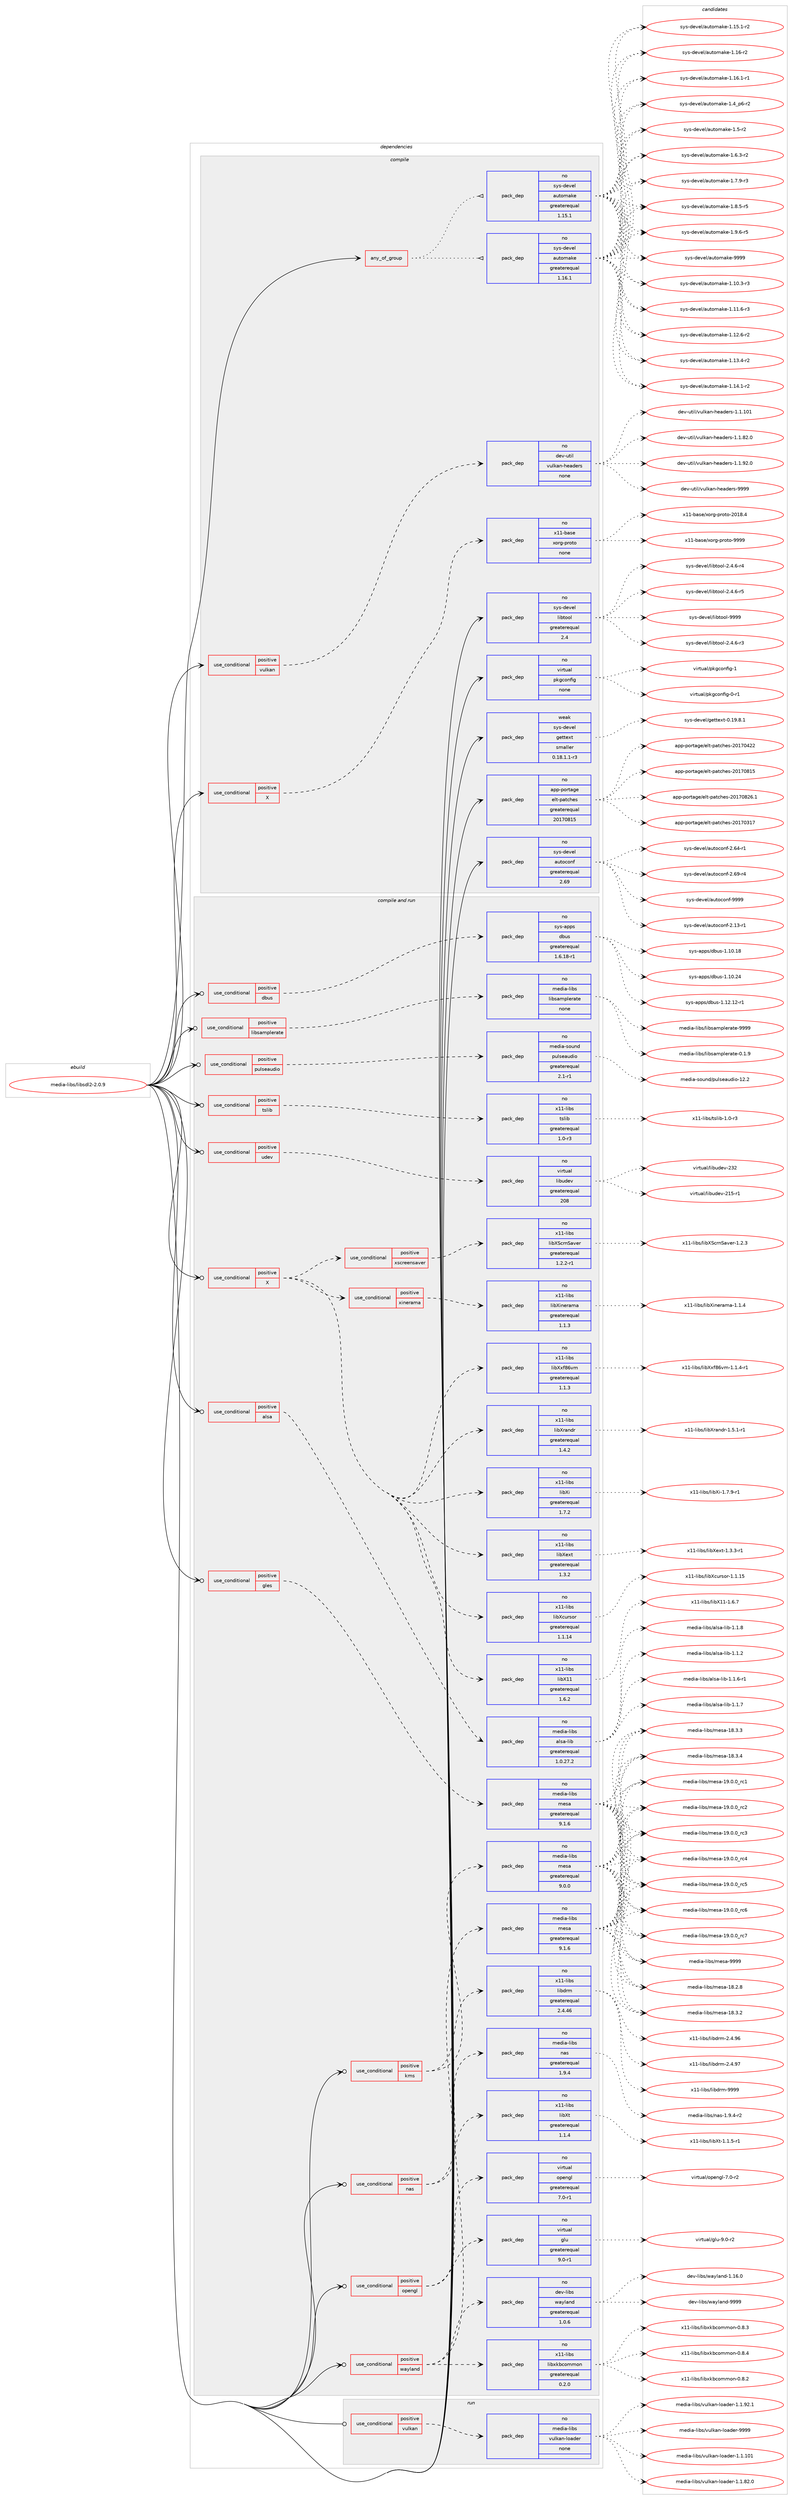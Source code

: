 digraph prolog {

# *************
# Graph options
# *************

newrank=true;
concentrate=true;
compound=true;
graph [rankdir=LR,fontname=Helvetica,fontsize=10,ranksep=1.5];#, ranksep=2.5, nodesep=0.2];
edge  [arrowhead=vee];
node  [fontname=Helvetica,fontsize=10];

# **********
# The ebuild
# **********

subgraph cluster_leftcol {
color=gray;
rank=same;
label=<<i>ebuild</i>>;
id [label="media-libs/libsdl2-2.0.9", color=red, width=4, href="../media-libs/libsdl2-2.0.9.svg"];
}

# ****************
# The dependencies
# ****************

subgraph cluster_midcol {
color=gray;
label=<<i>dependencies</i>>;
subgraph cluster_compile {
fillcolor="#eeeeee";
style=filled;
label=<<i>compile</i>>;
subgraph any25139 {
dependency1613840 [label=<<TABLE BORDER="0" CELLBORDER="1" CELLSPACING="0" CELLPADDING="4"><TR><TD CELLPADDING="10">any_of_group</TD></TR></TABLE>>, shape=none, color=red];subgraph pack1153356 {
dependency1613841 [label=<<TABLE BORDER="0" CELLBORDER="1" CELLSPACING="0" CELLPADDING="4" WIDTH="220"><TR><TD ROWSPAN="6" CELLPADDING="30">pack_dep</TD></TR><TR><TD WIDTH="110">no</TD></TR><TR><TD>sys-devel</TD></TR><TR><TD>automake</TD></TR><TR><TD>greaterequal</TD></TR><TR><TD>1.16.1</TD></TR></TABLE>>, shape=none, color=blue];
}
dependency1613840:e -> dependency1613841:w [weight=20,style="dotted",arrowhead="oinv"];
subgraph pack1153357 {
dependency1613842 [label=<<TABLE BORDER="0" CELLBORDER="1" CELLSPACING="0" CELLPADDING="4" WIDTH="220"><TR><TD ROWSPAN="6" CELLPADDING="30">pack_dep</TD></TR><TR><TD WIDTH="110">no</TD></TR><TR><TD>sys-devel</TD></TR><TR><TD>automake</TD></TR><TR><TD>greaterequal</TD></TR><TR><TD>1.15.1</TD></TR></TABLE>>, shape=none, color=blue];
}
dependency1613840:e -> dependency1613842:w [weight=20,style="dotted",arrowhead="oinv"];
}
id:e -> dependency1613840:w [weight=20,style="solid",arrowhead="vee"];
subgraph cond434646 {
dependency1613843 [label=<<TABLE BORDER="0" CELLBORDER="1" CELLSPACING="0" CELLPADDING="4"><TR><TD ROWSPAN="3" CELLPADDING="10">use_conditional</TD></TR><TR><TD>positive</TD></TR><TR><TD>X</TD></TR></TABLE>>, shape=none, color=red];
subgraph pack1153358 {
dependency1613844 [label=<<TABLE BORDER="0" CELLBORDER="1" CELLSPACING="0" CELLPADDING="4" WIDTH="220"><TR><TD ROWSPAN="6" CELLPADDING="30">pack_dep</TD></TR><TR><TD WIDTH="110">no</TD></TR><TR><TD>x11-base</TD></TR><TR><TD>xorg-proto</TD></TR><TR><TD>none</TD></TR><TR><TD></TD></TR></TABLE>>, shape=none, color=blue];
}
dependency1613843:e -> dependency1613844:w [weight=20,style="dashed",arrowhead="vee"];
}
id:e -> dependency1613843:w [weight=20,style="solid",arrowhead="vee"];
subgraph cond434647 {
dependency1613845 [label=<<TABLE BORDER="0" CELLBORDER="1" CELLSPACING="0" CELLPADDING="4"><TR><TD ROWSPAN="3" CELLPADDING="10">use_conditional</TD></TR><TR><TD>positive</TD></TR><TR><TD>vulkan</TD></TR></TABLE>>, shape=none, color=red];
subgraph pack1153359 {
dependency1613846 [label=<<TABLE BORDER="0" CELLBORDER="1" CELLSPACING="0" CELLPADDING="4" WIDTH="220"><TR><TD ROWSPAN="6" CELLPADDING="30">pack_dep</TD></TR><TR><TD WIDTH="110">no</TD></TR><TR><TD>dev-util</TD></TR><TR><TD>vulkan-headers</TD></TR><TR><TD>none</TD></TR><TR><TD></TD></TR></TABLE>>, shape=none, color=blue];
}
dependency1613845:e -> dependency1613846:w [weight=20,style="dashed",arrowhead="vee"];
}
id:e -> dependency1613845:w [weight=20,style="solid",arrowhead="vee"];
subgraph pack1153360 {
dependency1613847 [label=<<TABLE BORDER="0" CELLBORDER="1" CELLSPACING="0" CELLPADDING="4" WIDTH="220"><TR><TD ROWSPAN="6" CELLPADDING="30">pack_dep</TD></TR><TR><TD WIDTH="110">no</TD></TR><TR><TD>app-portage</TD></TR><TR><TD>elt-patches</TD></TR><TR><TD>greaterequal</TD></TR><TR><TD>20170815</TD></TR></TABLE>>, shape=none, color=blue];
}
id:e -> dependency1613847:w [weight=20,style="solid",arrowhead="vee"];
subgraph pack1153361 {
dependency1613848 [label=<<TABLE BORDER="0" CELLBORDER="1" CELLSPACING="0" CELLPADDING="4" WIDTH="220"><TR><TD ROWSPAN="6" CELLPADDING="30">pack_dep</TD></TR><TR><TD WIDTH="110">no</TD></TR><TR><TD>sys-devel</TD></TR><TR><TD>autoconf</TD></TR><TR><TD>greaterequal</TD></TR><TR><TD>2.69</TD></TR></TABLE>>, shape=none, color=blue];
}
id:e -> dependency1613848:w [weight=20,style="solid",arrowhead="vee"];
subgraph pack1153362 {
dependency1613849 [label=<<TABLE BORDER="0" CELLBORDER="1" CELLSPACING="0" CELLPADDING="4" WIDTH="220"><TR><TD ROWSPAN="6" CELLPADDING="30">pack_dep</TD></TR><TR><TD WIDTH="110">no</TD></TR><TR><TD>sys-devel</TD></TR><TR><TD>libtool</TD></TR><TR><TD>greaterequal</TD></TR><TR><TD>2.4</TD></TR></TABLE>>, shape=none, color=blue];
}
id:e -> dependency1613849:w [weight=20,style="solid",arrowhead="vee"];
subgraph pack1153363 {
dependency1613850 [label=<<TABLE BORDER="0" CELLBORDER="1" CELLSPACING="0" CELLPADDING="4" WIDTH="220"><TR><TD ROWSPAN="6" CELLPADDING="30">pack_dep</TD></TR><TR><TD WIDTH="110">no</TD></TR><TR><TD>virtual</TD></TR><TR><TD>pkgconfig</TD></TR><TR><TD>none</TD></TR><TR><TD></TD></TR></TABLE>>, shape=none, color=blue];
}
id:e -> dependency1613850:w [weight=20,style="solid",arrowhead="vee"];
subgraph pack1153364 {
dependency1613851 [label=<<TABLE BORDER="0" CELLBORDER="1" CELLSPACING="0" CELLPADDING="4" WIDTH="220"><TR><TD ROWSPAN="6" CELLPADDING="30">pack_dep</TD></TR><TR><TD WIDTH="110">weak</TD></TR><TR><TD>sys-devel</TD></TR><TR><TD>gettext</TD></TR><TR><TD>smaller</TD></TR><TR><TD>0.18.1.1-r3</TD></TR></TABLE>>, shape=none, color=blue];
}
id:e -> dependency1613851:w [weight=20,style="solid",arrowhead="vee"];
}
subgraph cluster_compileandrun {
fillcolor="#eeeeee";
style=filled;
label=<<i>compile and run</i>>;
subgraph cond434648 {
dependency1613852 [label=<<TABLE BORDER="0" CELLBORDER="1" CELLSPACING="0" CELLPADDING="4"><TR><TD ROWSPAN="3" CELLPADDING="10">use_conditional</TD></TR><TR><TD>positive</TD></TR><TR><TD>X</TD></TR></TABLE>>, shape=none, color=red];
subgraph pack1153365 {
dependency1613853 [label=<<TABLE BORDER="0" CELLBORDER="1" CELLSPACING="0" CELLPADDING="4" WIDTH="220"><TR><TD ROWSPAN="6" CELLPADDING="30">pack_dep</TD></TR><TR><TD WIDTH="110">no</TD></TR><TR><TD>x11-libs</TD></TR><TR><TD>libX11</TD></TR><TR><TD>greaterequal</TD></TR><TR><TD>1.6.2</TD></TR></TABLE>>, shape=none, color=blue];
}
dependency1613852:e -> dependency1613853:w [weight=20,style="dashed",arrowhead="vee"];
subgraph pack1153366 {
dependency1613854 [label=<<TABLE BORDER="0" CELLBORDER="1" CELLSPACING="0" CELLPADDING="4" WIDTH="220"><TR><TD ROWSPAN="6" CELLPADDING="30">pack_dep</TD></TR><TR><TD WIDTH="110">no</TD></TR><TR><TD>x11-libs</TD></TR><TR><TD>libXcursor</TD></TR><TR><TD>greaterequal</TD></TR><TR><TD>1.1.14</TD></TR></TABLE>>, shape=none, color=blue];
}
dependency1613852:e -> dependency1613854:w [weight=20,style="dashed",arrowhead="vee"];
subgraph pack1153367 {
dependency1613855 [label=<<TABLE BORDER="0" CELLBORDER="1" CELLSPACING="0" CELLPADDING="4" WIDTH="220"><TR><TD ROWSPAN="6" CELLPADDING="30">pack_dep</TD></TR><TR><TD WIDTH="110">no</TD></TR><TR><TD>x11-libs</TD></TR><TR><TD>libXext</TD></TR><TR><TD>greaterequal</TD></TR><TR><TD>1.3.2</TD></TR></TABLE>>, shape=none, color=blue];
}
dependency1613852:e -> dependency1613855:w [weight=20,style="dashed",arrowhead="vee"];
subgraph pack1153368 {
dependency1613856 [label=<<TABLE BORDER="0" CELLBORDER="1" CELLSPACING="0" CELLPADDING="4" WIDTH="220"><TR><TD ROWSPAN="6" CELLPADDING="30">pack_dep</TD></TR><TR><TD WIDTH="110">no</TD></TR><TR><TD>x11-libs</TD></TR><TR><TD>libXi</TD></TR><TR><TD>greaterequal</TD></TR><TR><TD>1.7.2</TD></TR></TABLE>>, shape=none, color=blue];
}
dependency1613852:e -> dependency1613856:w [weight=20,style="dashed",arrowhead="vee"];
subgraph pack1153369 {
dependency1613857 [label=<<TABLE BORDER="0" CELLBORDER="1" CELLSPACING="0" CELLPADDING="4" WIDTH="220"><TR><TD ROWSPAN="6" CELLPADDING="30">pack_dep</TD></TR><TR><TD WIDTH="110">no</TD></TR><TR><TD>x11-libs</TD></TR><TR><TD>libXrandr</TD></TR><TR><TD>greaterequal</TD></TR><TR><TD>1.4.2</TD></TR></TABLE>>, shape=none, color=blue];
}
dependency1613852:e -> dependency1613857:w [weight=20,style="dashed",arrowhead="vee"];
subgraph pack1153370 {
dependency1613858 [label=<<TABLE BORDER="0" CELLBORDER="1" CELLSPACING="0" CELLPADDING="4" WIDTH="220"><TR><TD ROWSPAN="6" CELLPADDING="30">pack_dep</TD></TR><TR><TD WIDTH="110">no</TD></TR><TR><TD>x11-libs</TD></TR><TR><TD>libXxf86vm</TD></TR><TR><TD>greaterequal</TD></TR><TR><TD>1.1.3</TD></TR></TABLE>>, shape=none, color=blue];
}
dependency1613852:e -> dependency1613858:w [weight=20,style="dashed",arrowhead="vee"];
subgraph cond434649 {
dependency1613859 [label=<<TABLE BORDER="0" CELLBORDER="1" CELLSPACING="0" CELLPADDING="4"><TR><TD ROWSPAN="3" CELLPADDING="10">use_conditional</TD></TR><TR><TD>positive</TD></TR><TR><TD>xinerama</TD></TR></TABLE>>, shape=none, color=red];
subgraph pack1153371 {
dependency1613860 [label=<<TABLE BORDER="0" CELLBORDER="1" CELLSPACING="0" CELLPADDING="4" WIDTH="220"><TR><TD ROWSPAN="6" CELLPADDING="30">pack_dep</TD></TR><TR><TD WIDTH="110">no</TD></TR><TR><TD>x11-libs</TD></TR><TR><TD>libXinerama</TD></TR><TR><TD>greaterequal</TD></TR><TR><TD>1.1.3</TD></TR></TABLE>>, shape=none, color=blue];
}
dependency1613859:e -> dependency1613860:w [weight=20,style="dashed",arrowhead="vee"];
}
dependency1613852:e -> dependency1613859:w [weight=20,style="dashed",arrowhead="vee"];
subgraph cond434650 {
dependency1613861 [label=<<TABLE BORDER="0" CELLBORDER="1" CELLSPACING="0" CELLPADDING="4"><TR><TD ROWSPAN="3" CELLPADDING="10">use_conditional</TD></TR><TR><TD>positive</TD></TR><TR><TD>xscreensaver</TD></TR></TABLE>>, shape=none, color=red];
subgraph pack1153372 {
dependency1613862 [label=<<TABLE BORDER="0" CELLBORDER="1" CELLSPACING="0" CELLPADDING="4" WIDTH="220"><TR><TD ROWSPAN="6" CELLPADDING="30">pack_dep</TD></TR><TR><TD WIDTH="110">no</TD></TR><TR><TD>x11-libs</TD></TR><TR><TD>libXScrnSaver</TD></TR><TR><TD>greaterequal</TD></TR><TR><TD>1.2.2-r1</TD></TR></TABLE>>, shape=none, color=blue];
}
dependency1613861:e -> dependency1613862:w [weight=20,style="dashed",arrowhead="vee"];
}
dependency1613852:e -> dependency1613861:w [weight=20,style="dashed",arrowhead="vee"];
}
id:e -> dependency1613852:w [weight=20,style="solid",arrowhead="odotvee"];
subgraph cond434651 {
dependency1613863 [label=<<TABLE BORDER="0" CELLBORDER="1" CELLSPACING="0" CELLPADDING="4"><TR><TD ROWSPAN="3" CELLPADDING="10">use_conditional</TD></TR><TR><TD>positive</TD></TR><TR><TD>alsa</TD></TR></TABLE>>, shape=none, color=red];
subgraph pack1153373 {
dependency1613864 [label=<<TABLE BORDER="0" CELLBORDER="1" CELLSPACING="0" CELLPADDING="4" WIDTH="220"><TR><TD ROWSPAN="6" CELLPADDING="30">pack_dep</TD></TR><TR><TD WIDTH="110">no</TD></TR><TR><TD>media-libs</TD></TR><TR><TD>alsa-lib</TD></TR><TR><TD>greaterequal</TD></TR><TR><TD>1.0.27.2</TD></TR></TABLE>>, shape=none, color=blue];
}
dependency1613863:e -> dependency1613864:w [weight=20,style="dashed",arrowhead="vee"];
}
id:e -> dependency1613863:w [weight=20,style="solid",arrowhead="odotvee"];
subgraph cond434652 {
dependency1613865 [label=<<TABLE BORDER="0" CELLBORDER="1" CELLSPACING="0" CELLPADDING="4"><TR><TD ROWSPAN="3" CELLPADDING="10">use_conditional</TD></TR><TR><TD>positive</TD></TR><TR><TD>dbus</TD></TR></TABLE>>, shape=none, color=red];
subgraph pack1153374 {
dependency1613866 [label=<<TABLE BORDER="0" CELLBORDER="1" CELLSPACING="0" CELLPADDING="4" WIDTH="220"><TR><TD ROWSPAN="6" CELLPADDING="30">pack_dep</TD></TR><TR><TD WIDTH="110">no</TD></TR><TR><TD>sys-apps</TD></TR><TR><TD>dbus</TD></TR><TR><TD>greaterequal</TD></TR><TR><TD>1.6.18-r1</TD></TR></TABLE>>, shape=none, color=blue];
}
dependency1613865:e -> dependency1613866:w [weight=20,style="dashed",arrowhead="vee"];
}
id:e -> dependency1613865:w [weight=20,style="solid",arrowhead="odotvee"];
subgraph cond434653 {
dependency1613867 [label=<<TABLE BORDER="0" CELLBORDER="1" CELLSPACING="0" CELLPADDING="4"><TR><TD ROWSPAN="3" CELLPADDING="10">use_conditional</TD></TR><TR><TD>positive</TD></TR><TR><TD>gles</TD></TR></TABLE>>, shape=none, color=red];
subgraph pack1153375 {
dependency1613868 [label=<<TABLE BORDER="0" CELLBORDER="1" CELLSPACING="0" CELLPADDING="4" WIDTH="220"><TR><TD ROWSPAN="6" CELLPADDING="30">pack_dep</TD></TR><TR><TD WIDTH="110">no</TD></TR><TR><TD>media-libs</TD></TR><TR><TD>mesa</TD></TR><TR><TD>greaterequal</TD></TR><TR><TD>9.1.6</TD></TR></TABLE>>, shape=none, color=blue];
}
dependency1613867:e -> dependency1613868:w [weight=20,style="dashed",arrowhead="vee"];
}
id:e -> dependency1613867:w [weight=20,style="solid",arrowhead="odotvee"];
subgraph cond434654 {
dependency1613869 [label=<<TABLE BORDER="0" CELLBORDER="1" CELLSPACING="0" CELLPADDING="4"><TR><TD ROWSPAN="3" CELLPADDING="10">use_conditional</TD></TR><TR><TD>positive</TD></TR><TR><TD>kms</TD></TR></TABLE>>, shape=none, color=red];
subgraph pack1153376 {
dependency1613870 [label=<<TABLE BORDER="0" CELLBORDER="1" CELLSPACING="0" CELLPADDING="4" WIDTH="220"><TR><TD ROWSPAN="6" CELLPADDING="30">pack_dep</TD></TR><TR><TD WIDTH="110">no</TD></TR><TR><TD>x11-libs</TD></TR><TR><TD>libdrm</TD></TR><TR><TD>greaterequal</TD></TR><TR><TD>2.4.46</TD></TR></TABLE>>, shape=none, color=blue];
}
dependency1613869:e -> dependency1613870:w [weight=20,style="dashed",arrowhead="vee"];
subgraph pack1153377 {
dependency1613871 [label=<<TABLE BORDER="0" CELLBORDER="1" CELLSPACING="0" CELLPADDING="4" WIDTH="220"><TR><TD ROWSPAN="6" CELLPADDING="30">pack_dep</TD></TR><TR><TD WIDTH="110">no</TD></TR><TR><TD>media-libs</TD></TR><TR><TD>mesa</TD></TR><TR><TD>greaterequal</TD></TR><TR><TD>9.0.0</TD></TR></TABLE>>, shape=none, color=blue];
}
dependency1613869:e -> dependency1613871:w [weight=20,style="dashed",arrowhead="vee"];
}
id:e -> dependency1613869:w [weight=20,style="solid",arrowhead="odotvee"];
subgraph cond434655 {
dependency1613872 [label=<<TABLE BORDER="0" CELLBORDER="1" CELLSPACING="0" CELLPADDING="4"><TR><TD ROWSPAN="3" CELLPADDING="10">use_conditional</TD></TR><TR><TD>positive</TD></TR><TR><TD>libsamplerate</TD></TR></TABLE>>, shape=none, color=red];
subgraph pack1153378 {
dependency1613873 [label=<<TABLE BORDER="0" CELLBORDER="1" CELLSPACING="0" CELLPADDING="4" WIDTH="220"><TR><TD ROWSPAN="6" CELLPADDING="30">pack_dep</TD></TR><TR><TD WIDTH="110">no</TD></TR><TR><TD>media-libs</TD></TR><TR><TD>libsamplerate</TD></TR><TR><TD>none</TD></TR><TR><TD></TD></TR></TABLE>>, shape=none, color=blue];
}
dependency1613872:e -> dependency1613873:w [weight=20,style="dashed",arrowhead="vee"];
}
id:e -> dependency1613872:w [weight=20,style="solid",arrowhead="odotvee"];
subgraph cond434656 {
dependency1613874 [label=<<TABLE BORDER="0" CELLBORDER="1" CELLSPACING="0" CELLPADDING="4"><TR><TD ROWSPAN="3" CELLPADDING="10">use_conditional</TD></TR><TR><TD>positive</TD></TR><TR><TD>nas</TD></TR></TABLE>>, shape=none, color=red];
subgraph pack1153379 {
dependency1613875 [label=<<TABLE BORDER="0" CELLBORDER="1" CELLSPACING="0" CELLPADDING="4" WIDTH="220"><TR><TD ROWSPAN="6" CELLPADDING="30">pack_dep</TD></TR><TR><TD WIDTH="110">no</TD></TR><TR><TD>media-libs</TD></TR><TR><TD>nas</TD></TR><TR><TD>greaterequal</TD></TR><TR><TD>1.9.4</TD></TR></TABLE>>, shape=none, color=blue];
}
dependency1613874:e -> dependency1613875:w [weight=20,style="dashed",arrowhead="vee"];
subgraph pack1153380 {
dependency1613876 [label=<<TABLE BORDER="0" CELLBORDER="1" CELLSPACING="0" CELLPADDING="4" WIDTH="220"><TR><TD ROWSPAN="6" CELLPADDING="30">pack_dep</TD></TR><TR><TD WIDTH="110">no</TD></TR><TR><TD>x11-libs</TD></TR><TR><TD>libXt</TD></TR><TR><TD>greaterequal</TD></TR><TR><TD>1.1.4</TD></TR></TABLE>>, shape=none, color=blue];
}
dependency1613874:e -> dependency1613876:w [weight=20,style="dashed",arrowhead="vee"];
}
id:e -> dependency1613874:w [weight=20,style="solid",arrowhead="odotvee"];
subgraph cond434657 {
dependency1613877 [label=<<TABLE BORDER="0" CELLBORDER="1" CELLSPACING="0" CELLPADDING="4"><TR><TD ROWSPAN="3" CELLPADDING="10">use_conditional</TD></TR><TR><TD>positive</TD></TR><TR><TD>opengl</TD></TR></TABLE>>, shape=none, color=red];
subgraph pack1153381 {
dependency1613878 [label=<<TABLE BORDER="0" CELLBORDER="1" CELLSPACING="0" CELLPADDING="4" WIDTH="220"><TR><TD ROWSPAN="6" CELLPADDING="30">pack_dep</TD></TR><TR><TD WIDTH="110">no</TD></TR><TR><TD>virtual</TD></TR><TR><TD>opengl</TD></TR><TR><TD>greaterequal</TD></TR><TR><TD>7.0-r1</TD></TR></TABLE>>, shape=none, color=blue];
}
dependency1613877:e -> dependency1613878:w [weight=20,style="dashed",arrowhead="vee"];
subgraph pack1153382 {
dependency1613879 [label=<<TABLE BORDER="0" CELLBORDER="1" CELLSPACING="0" CELLPADDING="4" WIDTH="220"><TR><TD ROWSPAN="6" CELLPADDING="30">pack_dep</TD></TR><TR><TD WIDTH="110">no</TD></TR><TR><TD>virtual</TD></TR><TR><TD>glu</TD></TR><TR><TD>greaterequal</TD></TR><TR><TD>9.0-r1</TD></TR></TABLE>>, shape=none, color=blue];
}
dependency1613877:e -> dependency1613879:w [weight=20,style="dashed",arrowhead="vee"];
}
id:e -> dependency1613877:w [weight=20,style="solid",arrowhead="odotvee"];
subgraph cond434658 {
dependency1613880 [label=<<TABLE BORDER="0" CELLBORDER="1" CELLSPACING="0" CELLPADDING="4"><TR><TD ROWSPAN="3" CELLPADDING="10">use_conditional</TD></TR><TR><TD>positive</TD></TR><TR><TD>pulseaudio</TD></TR></TABLE>>, shape=none, color=red];
subgraph pack1153383 {
dependency1613881 [label=<<TABLE BORDER="0" CELLBORDER="1" CELLSPACING="0" CELLPADDING="4" WIDTH="220"><TR><TD ROWSPAN="6" CELLPADDING="30">pack_dep</TD></TR><TR><TD WIDTH="110">no</TD></TR><TR><TD>media-sound</TD></TR><TR><TD>pulseaudio</TD></TR><TR><TD>greaterequal</TD></TR><TR><TD>2.1-r1</TD></TR></TABLE>>, shape=none, color=blue];
}
dependency1613880:e -> dependency1613881:w [weight=20,style="dashed",arrowhead="vee"];
}
id:e -> dependency1613880:w [weight=20,style="solid",arrowhead="odotvee"];
subgraph cond434659 {
dependency1613882 [label=<<TABLE BORDER="0" CELLBORDER="1" CELLSPACING="0" CELLPADDING="4"><TR><TD ROWSPAN="3" CELLPADDING="10">use_conditional</TD></TR><TR><TD>positive</TD></TR><TR><TD>tslib</TD></TR></TABLE>>, shape=none, color=red];
subgraph pack1153384 {
dependency1613883 [label=<<TABLE BORDER="0" CELLBORDER="1" CELLSPACING="0" CELLPADDING="4" WIDTH="220"><TR><TD ROWSPAN="6" CELLPADDING="30">pack_dep</TD></TR><TR><TD WIDTH="110">no</TD></TR><TR><TD>x11-libs</TD></TR><TR><TD>tslib</TD></TR><TR><TD>greaterequal</TD></TR><TR><TD>1.0-r3</TD></TR></TABLE>>, shape=none, color=blue];
}
dependency1613882:e -> dependency1613883:w [weight=20,style="dashed",arrowhead="vee"];
}
id:e -> dependency1613882:w [weight=20,style="solid",arrowhead="odotvee"];
subgraph cond434660 {
dependency1613884 [label=<<TABLE BORDER="0" CELLBORDER="1" CELLSPACING="0" CELLPADDING="4"><TR><TD ROWSPAN="3" CELLPADDING="10">use_conditional</TD></TR><TR><TD>positive</TD></TR><TR><TD>udev</TD></TR></TABLE>>, shape=none, color=red];
subgraph pack1153385 {
dependency1613885 [label=<<TABLE BORDER="0" CELLBORDER="1" CELLSPACING="0" CELLPADDING="4" WIDTH="220"><TR><TD ROWSPAN="6" CELLPADDING="30">pack_dep</TD></TR><TR><TD WIDTH="110">no</TD></TR><TR><TD>virtual</TD></TR><TR><TD>libudev</TD></TR><TR><TD>greaterequal</TD></TR><TR><TD>208</TD></TR></TABLE>>, shape=none, color=blue];
}
dependency1613884:e -> dependency1613885:w [weight=20,style="dashed",arrowhead="vee"];
}
id:e -> dependency1613884:w [weight=20,style="solid",arrowhead="odotvee"];
subgraph cond434661 {
dependency1613886 [label=<<TABLE BORDER="0" CELLBORDER="1" CELLSPACING="0" CELLPADDING="4"><TR><TD ROWSPAN="3" CELLPADDING="10">use_conditional</TD></TR><TR><TD>positive</TD></TR><TR><TD>wayland</TD></TR></TABLE>>, shape=none, color=red];
subgraph pack1153386 {
dependency1613887 [label=<<TABLE BORDER="0" CELLBORDER="1" CELLSPACING="0" CELLPADDING="4" WIDTH="220"><TR><TD ROWSPAN="6" CELLPADDING="30">pack_dep</TD></TR><TR><TD WIDTH="110">no</TD></TR><TR><TD>dev-libs</TD></TR><TR><TD>wayland</TD></TR><TR><TD>greaterequal</TD></TR><TR><TD>1.0.6</TD></TR></TABLE>>, shape=none, color=blue];
}
dependency1613886:e -> dependency1613887:w [weight=20,style="dashed",arrowhead="vee"];
subgraph pack1153387 {
dependency1613888 [label=<<TABLE BORDER="0" CELLBORDER="1" CELLSPACING="0" CELLPADDING="4" WIDTH="220"><TR><TD ROWSPAN="6" CELLPADDING="30">pack_dep</TD></TR><TR><TD WIDTH="110">no</TD></TR><TR><TD>media-libs</TD></TR><TR><TD>mesa</TD></TR><TR><TD>greaterequal</TD></TR><TR><TD>9.1.6</TD></TR></TABLE>>, shape=none, color=blue];
}
dependency1613886:e -> dependency1613888:w [weight=20,style="dashed",arrowhead="vee"];
subgraph pack1153388 {
dependency1613889 [label=<<TABLE BORDER="0" CELLBORDER="1" CELLSPACING="0" CELLPADDING="4" WIDTH="220"><TR><TD ROWSPAN="6" CELLPADDING="30">pack_dep</TD></TR><TR><TD WIDTH="110">no</TD></TR><TR><TD>x11-libs</TD></TR><TR><TD>libxkbcommon</TD></TR><TR><TD>greaterequal</TD></TR><TR><TD>0.2.0</TD></TR></TABLE>>, shape=none, color=blue];
}
dependency1613886:e -> dependency1613889:w [weight=20,style="dashed",arrowhead="vee"];
}
id:e -> dependency1613886:w [weight=20,style="solid",arrowhead="odotvee"];
}
subgraph cluster_run {
fillcolor="#eeeeee";
style=filled;
label=<<i>run</i>>;
subgraph cond434662 {
dependency1613890 [label=<<TABLE BORDER="0" CELLBORDER="1" CELLSPACING="0" CELLPADDING="4"><TR><TD ROWSPAN="3" CELLPADDING="10">use_conditional</TD></TR><TR><TD>positive</TD></TR><TR><TD>vulkan</TD></TR></TABLE>>, shape=none, color=red];
subgraph pack1153389 {
dependency1613891 [label=<<TABLE BORDER="0" CELLBORDER="1" CELLSPACING="0" CELLPADDING="4" WIDTH="220"><TR><TD ROWSPAN="6" CELLPADDING="30">pack_dep</TD></TR><TR><TD WIDTH="110">no</TD></TR><TR><TD>media-libs</TD></TR><TR><TD>vulkan-loader</TD></TR><TR><TD>none</TD></TR><TR><TD></TD></TR></TABLE>>, shape=none, color=blue];
}
dependency1613890:e -> dependency1613891:w [weight=20,style="dashed",arrowhead="vee"];
}
id:e -> dependency1613890:w [weight=20,style="solid",arrowhead="odot"];
}
}

# **************
# The candidates
# **************

subgraph cluster_choices {
rank=same;
color=gray;
label=<<i>candidates</i>>;

subgraph choice1153356 {
color=black;
nodesep=1;
choice11512111545100101118101108479711711611110997107101454946494846514511451 [label="sys-devel/automake-1.10.3-r3", color=red, width=4,href="../sys-devel/automake-1.10.3-r3.svg"];
choice11512111545100101118101108479711711611110997107101454946494946544511451 [label="sys-devel/automake-1.11.6-r3", color=red, width=4,href="../sys-devel/automake-1.11.6-r3.svg"];
choice11512111545100101118101108479711711611110997107101454946495046544511450 [label="sys-devel/automake-1.12.6-r2", color=red, width=4,href="../sys-devel/automake-1.12.6-r2.svg"];
choice11512111545100101118101108479711711611110997107101454946495146524511450 [label="sys-devel/automake-1.13.4-r2", color=red, width=4,href="../sys-devel/automake-1.13.4-r2.svg"];
choice11512111545100101118101108479711711611110997107101454946495246494511450 [label="sys-devel/automake-1.14.1-r2", color=red, width=4,href="../sys-devel/automake-1.14.1-r2.svg"];
choice11512111545100101118101108479711711611110997107101454946495346494511450 [label="sys-devel/automake-1.15.1-r2", color=red, width=4,href="../sys-devel/automake-1.15.1-r2.svg"];
choice1151211154510010111810110847971171161111099710710145494649544511450 [label="sys-devel/automake-1.16-r2", color=red, width=4,href="../sys-devel/automake-1.16-r2.svg"];
choice11512111545100101118101108479711711611110997107101454946495446494511449 [label="sys-devel/automake-1.16.1-r1", color=red, width=4,href="../sys-devel/automake-1.16.1-r1.svg"];
choice115121115451001011181011084797117116111109971071014549465295112544511450 [label="sys-devel/automake-1.4_p6-r2", color=red, width=4,href="../sys-devel/automake-1.4_p6-r2.svg"];
choice11512111545100101118101108479711711611110997107101454946534511450 [label="sys-devel/automake-1.5-r2", color=red, width=4,href="../sys-devel/automake-1.5-r2.svg"];
choice115121115451001011181011084797117116111109971071014549465446514511450 [label="sys-devel/automake-1.6.3-r2", color=red, width=4,href="../sys-devel/automake-1.6.3-r2.svg"];
choice115121115451001011181011084797117116111109971071014549465546574511451 [label="sys-devel/automake-1.7.9-r3", color=red, width=4,href="../sys-devel/automake-1.7.9-r3.svg"];
choice115121115451001011181011084797117116111109971071014549465646534511453 [label="sys-devel/automake-1.8.5-r5", color=red, width=4,href="../sys-devel/automake-1.8.5-r5.svg"];
choice115121115451001011181011084797117116111109971071014549465746544511453 [label="sys-devel/automake-1.9.6-r5", color=red, width=4,href="../sys-devel/automake-1.9.6-r5.svg"];
choice115121115451001011181011084797117116111109971071014557575757 [label="sys-devel/automake-9999", color=red, width=4,href="../sys-devel/automake-9999.svg"];
dependency1613841:e -> choice11512111545100101118101108479711711611110997107101454946494846514511451:w [style=dotted,weight="100"];
dependency1613841:e -> choice11512111545100101118101108479711711611110997107101454946494946544511451:w [style=dotted,weight="100"];
dependency1613841:e -> choice11512111545100101118101108479711711611110997107101454946495046544511450:w [style=dotted,weight="100"];
dependency1613841:e -> choice11512111545100101118101108479711711611110997107101454946495146524511450:w [style=dotted,weight="100"];
dependency1613841:e -> choice11512111545100101118101108479711711611110997107101454946495246494511450:w [style=dotted,weight="100"];
dependency1613841:e -> choice11512111545100101118101108479711711611110997107101454946495346494511450:w [style=dotted,weight="100"];
dependency1613841:e -> choice1151211154510010111810110847971171161111099710710145494649544511450:w [style=dotted,weight="100"];
dependency1613841:e -> choice11512111545100101118101108479711711611110997107101454946495446494511449:w [style=dotted,weight="100"];
dependency1613841:e -> choice115121115451001011181011084797117116111109971071014549465295112544511450:w [style=dotted,weight="100"];
dependency1613841:e -> choice11512111545100101118101108479711711611110997107101454946534511450:w [style=dotted,weight="100"];
dependency1613841:e -> choice115121115451001011181011084797117116111109971071014549465446514511450:w [style=dotted,weight="100"];
dependency1613841:e -> choice115121115451001011181011084797117116111109971071014549465546574511451:w [style=dotted,weight="100"];
dependency1613841:e -> choice115121115451001011181011084797117116111109971071014549465646534511453:w [style=dotted,weight="100"];
dependency1613841:e -> choice115121115451001011181011084797117116111109971071014549465746544511453:w [style=dotted,weight="100"];
dependency1613841:e -> choice115121115451001011181011084797117116111109971071014557575757:w [style=dotted,weight="100"];
}
subgraph choice1153357 {
color=black;
nodesep=1;
choice11512111545100101118101108479711711611110997107101454946494846514511451 [label="sys-devel/automake-1.10.3-r3", color=red, width=4,href="../sys-devel/automake-1.10.3-r3.svg"];
choice11512111545100101118101108479711711611110997107101454946494946544511451 [label="sys-devel/automake-1.11.6-r3", color=red, width=4,href="../sys-devel/automake-1.11.6-r3.svg"];
choice11512111545100101118101108479711711611110997107101454946495046544511450 [label="sys-devel/automake-1.12.6-r2", color=red, width=4,href="../sys-devel/automake-1.12.6-r2.svg"];
choice11512111545100101118101108479711711611110997107101454946495146524511450 [label="sys-devel/automake-1.13.4-r2", color=red, width=4,href="../sys-devel/automake-1.13.4-r2.svg"];
choice11512111545100101118101108479711711611110997107101454946495246494511450 [label="sys-devel/automake-1.14.1-r2", color=red, width=4,href="../sys-devel/automake-1.14.1-r2.svg"];
choice11512111545100101118101108479711711611110997107101454946495346494511450 [label="sys-devel/automake-1.15.1-r2", color=red, width=4,href="../sys-devel/automake-1.15.1-r2.svg"];
choice1151211154510010111810110847971171161111099710710145494649544511450 [label="sys-devel/automake-1.16-r2", color=red, width=4,href="../sys-devel/automake-1.16-r2.svg"];
choice11512111545100101118101108479711711611110997107101454946495446494511449 [label="sys-devel/automake-1.16.1-r1", color=red, width=4,href="../sys-devel/automake-1.16.1-r1.svg"];
choice115121115451001011181011084797117116111109971071014549465295112544511450 [label="sys-devel/automake-1.4_p6-r2", color=red, width=4,href="../sys-devel/automake-1.4_p6-r2.svg"];
choice11512111545100101118101108479711711611110997107101454946534511450 [label="sys-devel/automake-1.5-r2", color=red, width=4,href="../sys-devel/automake-1.5-r2.svg"];
choice115121115451001011181011084797117116111109971071014549465446514511450 [label="sys-devel/automake-1.6.3-r2", color=red, width=4,href="../sys-devel/automake-1.6.3-r2.svg"];
choice115121115451001011181011084797117116111109971071014549465546574511451 [label="sys-devel/automake-1.7.9-r3", color=red, width=4,href="../sys-devel/automake-1.7.9-r3.svg"];
choice115121115451001011181011084797117116111109971071014549465646534511453 [label="sys-devel/automake-1.8.5-r5", color=red, width=4,href="../sys-devel/automake-1.8.5-r5.svg"];
choice115121115451001011181011084797117116111109971071014549465746544511453 [label="sys-devel/automake-1.9.6-r5", color=red, width=4,href="../sys-devel/automake-1.9.6-r5.svg"];
choice115121115451001011181011084797117116111109971071014557575757 [label="sys-devel/automake-9999", color=red, width=4,href="../sys-devel/automake-9999.svg"];
dependency1613842:e -> choice11512111545100101118101108479711711611110997107101454946494846514511451:w [style=dotted,weight="100"];
dependency1613842:e -> choice11512111545100101118101108479711711611110997107101454946494946544511451:w [style=dotted,weight="100"];
dependency1613842:e -> choice11512111545100101118101108479711711611110997107101454946495046544511450:w [style=dotted,weight="100"];
dependency1613842:e -> choice11512111545100101118101108479711711611110997107101454946495146524511450:w [style=dotted,weight="100"];
dependency1613842:e -> choice11512111545100101118101108479711711611110997107101454946495246494511450:w [style=dotted,weight="100"];
dependency1613842:e -> choice11512111545100101118101108479711711611110997107101454946495346494511450:w [style=dotted,weight="100"];
dependency1613842:e -> choice1151211154510010111810110847971171161111099710710145494649544511450:w [style=dotted,weight="100"];
dependency1613842:e -> choice11512111545100101118101108479711711611110997107101454946495446494511449:w [style=dotted,weight="100"];
dependency1613842:e -> choice115121115451001011181011084797117116111109971071014549465295112544511450:w [style=dotted,weight="100"];
dependency1613842:e -> choice11512111545100101118101108479711711611110997107101454946534511450:w [style=dotted,weight="100"];
dependency1613842:e -> choice115121115451001011181011084797117116111109971071014549465446514511450:w [style=dotted,weight="100"];
dependency1613842:e -> choice115121115451001011181011084797117116111109971071014549465546574511451:w [style=dotted,weight="100"];
dependency1613842:e -> choice115121115451001011181011084797117116111109971071014549465646534511453:w [style=dotted,weight="100"];
dependency1613842:e -> choice115121115451001011181011084797117116111109971071014549465746544511453:w [style=dotted,weight="100"];
dependency1613842:e -> choice115121115451001011181011084797117116111109971071014557575757:w [style=dotted,weight="100"];
}
subgraph choice1153358 {
color=black;
nodesep=1;
choice1204949459897115101471201111141034511211411111611145504849564652 [label="x11-base/xorg-proto-2018.4", color=red, width=4,href="../x11-base/xorg-proto-2018.4.svg"];
choice120494945989711510147120111114103451121141111161114557575757 [label="x11-base/xorg-proto-9999", color=red, width=4,href="../x11-base/xorg-proto-9999.svg"];
dependency1613844:e -> choice1204949459897115101471201111141034511211411111611145504849564652:w [style=dotted,weight="100"];
dependency1613844:e -> choice120494945989711510147120111114103451121141111161114557575757:w [style=dotted,weight="100"];
}
subgraph choice1153359 {
color=black;
nodesep=1;
choice10010111845117116105108471181171081079711045104101971001011141154549464946494849 [label="dev-util/vulkan-headers-1.1.101", color=red, width=4,href="../dev-util/vulkan-headers-1.1.101.svg"];
choice1001011184511711610510847118117108107971104510410197100101114115454946494656504648 [label="dev-util/vulkan-headers-1.1.82.0", color=red, width=4,href="../dev-util/vulkan-headers-1.1.82.0.svg"];
choice1001011184511711610510847118117108107971104510410197100101114115454946494657504648 [label="dev-util/vulkan-headers-1.1.92.0", color=red, width=4,href="../dev-util/vulkan-headers-1.1.92.0.svg"];
choice10010111845117116105108471181171081079711045104101971001011141154557575757 [label="dev-util/vulkan-headers-9999", color=red, width=4,href="../dev-util/vulkan-headers-9999.svg"];
dependency1613846:e -> choice10010111845117116105108471181171081079711045104101971001011141154549464946494849:w [style=dotted,weight="100"];
dependency1613846:e -> choice1001011184511711610510847118117108107971104510410197100101114115454946494656504648:w [style=dotted,weight="100"];
dependency1613846:e -> choice1001011184511711610510847118117108107971104510410197100101114115454946494657504648:w [style=dotted,weight="100"];
dependency1613846:e -> choice10010111845117116105108471181171081079711045104101971001011141154557575757:w [style=dotted,weight="100"];
}
subgraph choice1153360 {
color=black;
nodesep=1;
choice97112112451121111141169710310147101108116451129711699104101115455048495548514955 [label="app-portage/elt-patches-20170317", color=red, width=4,href="../app-portage/elt-patches-20170317.svg"];
choice97112112451121111141169710310147101108116451129711699104101115455048495548525050 [label="app-portage/elt-patches-20170422", color=red, width=4,href="../app-portage/elt-patches-20170422.svg"];
choice97112112451121111141169710310147101108116451129711699104101115455048495548564953 [label="app-portage/elt-patches-20170815", color=red, width=4,href="../app-portage/elt-patches-20170815.svg"];
choice971121124511211111411697103101471011081164511297116991041011154550484955485650544649 [label="app-portage/elt-patches-20170826.1", color=red, width=4,href="../app-portage/elt-patches-20170826.1.svg"];
dependency1613847:e -> choice97112112451121111141169710310147101108116451129711699104101115455048495548514955:w [style=dotted,weight="100"];
dependency1613847:e -> choice97112112451121111141169710310147101108116451129711699104101115455048495548525050:w [style=dotted,weight="100"];
dependency1613847:e -> choice97112112451121111141169710310147101108116451129711699104101115455048495548564953:w [style=dotted,weight="100"];
dependency1613847:e -> choice971121124511211111411697103101471011081164511297116991041011154550484955485650544649:w [style=dotted,weight="100"];
}
subgraph choice1153361 {
color=black;
nodesep=1;
choice1151211154510010111810110847971171161119911111010245504649514511449 [label="sys-devel/autoconf-2.13-r1", color=red, width=4,href="../sys-devel/autoconf-2.13-r1.svg"];
choice1151211154510010111810110847971171161119911111010245504654524511449 [label="sys-devel/autoconf-2.64-r1", color=red, width=4,href="../sys-devel/autoconf-2.64-r1.svg"];
choice1151211154510010111810110847971171161119911111010245504654574511452 [label="sys-devel/autoconf-2.69-r4", color=red, width=4,href="../sys-devel/autoconf-2.69-r4.svg"];
choice115121115451001011181011084797117116111991111101024557575757 [label="sys-devel/autoconf-9999", color=red, width=4,href="../sys-devel/autoconf-9999.svg"];
dependency1613848:e -> choice1151211154510010111810110847971171161119911111010245504649514511449:w [style=dotted,weight="100"];
dependency1613848:e -> choice1151211154510010111810110847971171161119911111010245504654524511449:w [style=dotted,weight="100"];
dependency1613848:e -> choice1151211154510010111810110847971171161119911111010245504654574511452:w [style=dotted,weight="100"];
dependency1613848:e -> choice115121115451001011181011084797117116111991111101024557575757:w [style=dotted,weight="100"];
}
subgraph choice1153362 {
color=black;
nodesep=1;
choice1151211154510010111810110847108105981161111111084550465246544511451 [label="sys-devel/libtool-2.4.6-r3", color=red, width=4,href="../sys-devel/libtool-2.4.6-r3.svg"];
choice1151211154510010111810110847108105981161111111084550465246544511452 [label="sys-devel/libtool-2.4.6-r4", color=red, width=4,href="../sys-devel/libtool-2.4.6-r4.svg"];
choice1151211154510010111810110847108105981161111111084550465246544511453 [label="sys-devel/libtool-2.4.6-r5", color=red, width=4,href="../sys-devel/libtool-2.4.6-r5.svg"];
choice1151211154510010111810110847108105981161111111084557575757 [label="sys-devel/libtool-9999", color=red, width=4,href="../sys-devel/libtool-9999.svg"];
dependency1613849:e -> choice1151211154510010111810110847108105981161111111084550465246544511451:w [style=dotted,weight="100"];
dependency1613849:e -> choice1151211154510010111810110847108105981161111111084550465246544511452:w [style=dotted,weight="100"];
dependency1613849:e -> choice1151211154510010111810110847108105981161111111084550465246544511453:w [style=dotted,weight="100"];
dependency1613849:e -> choice1151211154510010111810110847108105981161111111084557575757:w [style=dotted,weight="100"];
}
subgraph choice1153363 {
color=black;
nodesep=1;
choice11810511411611797108471121071039911111010210510345484511449 [label="virtual/pkgconfig-0-r1", color=red, width=4,href="../virtual/pkgconfig-0-r1.svg"];
choice1181051141161179710847112107103991111101021051034549 [label="virtual/pkgconfig-1", color=red, width=4,href="../virtual/pkgconfig-1.svg"];
dependency1613850:e -> choice11810511411611797108471121071039911111010210510345484511449:w [style=dotted,weight="100"];
dependency1613850:e -> choice1181051141161179710847112107103991111101021051034549:w [style=dotted,weight="100"];
}
subgraph choice1153364 {
color=black;
nodesep=1;
choice1151211154510010111810110847103101116116101120116454846495746564649 [label="sys-devel/gettext-0.19.8.1", color=red, width=4,href="../sys-devel/gettext-0.19.8.1.svg"];
dependency1613851:e -> choice1151211154510010111810110847103101116116101120116454846495746564649:w [style=dotted,weight="100"];
}
subgraph choice1153365 {
color=black;
nodesep=1;
choice120494945108105981154710810598884949454946544655 [label="x11-libs/libX11-1.6.7", color=red, width=4,href="../x11-libs/libX11-1.6.7.svg"];
dependency1613853:e -> choice120494945108105981154710810598884949454946544655:w [style=dotted,weight="100"];
}
subgraph choice1153366 {
color=black;
nodesep=1;
choice120494945108105981154710810598889911711411511111445494649464953 [label="x11-libs/libXcursor-1.1.15", color=red, width=4,href="../x11-libs/libXcursor-1.1.15.svg"];
dependency1613854:e -> choice120494945108105981154710810598889911711411511111445494649464953:w [style=dotted,weight="100"];
}
subgraph choice1153367 {
color=black;
nodesep=1;
choice120494945108105981154710810598881011201164549465146514511449 [label="x11-libs/libXext-1.3.3-r1", color=red, width=4,href="../x11-libs/libXext-1.3.3-r1.svg"];
dependency1613855:e -> choice120494945108105981154710810598881011201164549465146514511449:w [style=dotted,weight="100"];
}
subgraph choice1153368 {
color=black;
nodesep=1;
choice120494945108105981154710810598881054549465546574511449 [label="x11-libs/libXi-1.7.9-r1", color=red, width=4,href="../x11-libs/libXi-1.7.9-r1.svg"];
dependency1613856:e -> choice120494945108105981154710810598881054549465546574511449:w [style=dotted,weight="100"];
}
subgraph choice1153369 {
color=black;
nodesep=1;
choice12049494510810598115471081059888114971101001144549465346494511449 [label="x11-libs/libXrandr-1.5.1-r1", color=red, width=4,href="../x11-libs/libXrandr-1.5.1-r1.svg"];
dependency1613857:e -> choice12049494510810598115471081059888114971101001144549465346494511449:w [style=dotted,weight="100"];
}
subgraph choice1153370 {
color=black;
nodesep=1;
choice1204949451081059811547108105988812010256541181094549464946524511449 [label="x11-libs/libXxf86vm-1.1.4-r1", color=red, width=4,href="../x11-libs/libXxf86vm-1.1.4-r1.svg"];
dependency1613858:e -> choice1204949451081059811547108105988812010256541181094549464946524511449:w [style=dotted,weight="100"];
}
subgraph choice1153371 {
color=black;
nodesep=1;
choice120494945108105981154710810598881051101011149710997454946494652 [label="x11-libs/libXinerama-1.1.4", color=red, width=4,href="../x11-libs/libXinerama-1.1.4.svg"];
dependency1613860:e -> choice120494945108105981154710810598881051101011149710997454946494652:w [style=dotted,weight="100"];
}
subgraph choice1153372 {
color=black;
nodesep=1;
choice1204949451081059811547108105988883991141108397118101114454946504651 [label="x11-libs/libXScrnSaver-1.2.3", color=red, width=4,href="../x11-libs/libXScrnSaver-1.2.3.svg"];
dependency1613862:e -> choice1204949451081059811547108105988883991141108397118101114454946504651:w [style=dotted,weight="100"];
}
subgraph choice1153373 {
color=black;
nodesep=1;
choice1091011001059745108105981154797108115974510810598454946494650 [label="media-libs/alsa-lib-1.1.2", color=red, width=4,href="../media-libs/alsa-lib-1.1.2.svg"];
choice10910110010597451081059811547971081159745108105984549464946544511449 [label="media-libs/alsa-lib-1.1.6-r1", color=red, width=4,href="../media-libs/alsa-lib-1.1.6-r1.svg"];
choice1091011001059745108105981154797108115974510810598454946494655 [label="media-libs/alsa-lib-1.1.7", color=red, width=4,href="../media-libs/alsa-lib-1.1.7.svg"];
choice1091011001059745108105981154797108115974510810598454946494656 [label="media-libs/alsa-lib-1.1.8", color=red, width=4,href="../media-libs/alsa-lib-1.1.8.svg"];
dependency1613864:e -> choice1091011001059745108105981154797108115974510810598454946494650:w [style=dotted,weight="100"];
dependency1613864:e -> choice10910110010597451081059811547971081159745108105984549464946544511449:w [style=dotted,weight="100"];
dependency1613864:e -> choice1091011001059745108105981154797108115974510810598454946494655:w [style=dotted,weight="100"];
dependency1613864:e -> choice1091011001059745108105981154797108115974510810598454946494656:w [style=dotted,weight="100"];
}
subgraph choice1153374 {
color=black;
nodesep=1;
choice115121115459711211211547100981171154549464948464956 [label="sys-apps/dbus-1.10.18", color=red, width=4,href="../sys-apps/dbus-1.10.18.svg"];
choice115121115459711211211547100981171154549464948465052 [label="sys-apps/dbus-1.10.24", color=red, width=4,href="../sys-apps/dbus-1.10.24.svg"];
choice1151211154597112112115471009811711545494649504649504511449 [label="sys-apps/dbus-1.12.12-r1", color=red, width=4,href="../sys-apps/dbus-1.12.12-r1.svg"];
dependency1613866:e -> choice115121115459711211211547100981171154549464948464956:w [style=dotted,weight="100"];
dependency1613866:e -> choice115121115459711211211547100981171154549464948465052:w [style=dotted,weight="100"];
dependency1613866:e -> choice1151211154597112112115471009811711545494649504649504511449:w [style=dotted,weight="100"];
}
subgraph choice1153375 {
color=black;
nodesep=1;
choice109101100105974510810598115471091011159745495646504656 [label="media-libs/mesa-18.2.8", color=red, width=4,href="../media-libs/mesa-18.2.8.svg"];
choice109101100105974510810598115471091011159745495646514650 [label="media-libs/mesa-18.3.2", color=red, width=4,href="../media-libs/mesa-18.3.2.svg"];
choice109101100105974510810598115471091011159745495646514651 [label="media-libs/mesa-18.3.3", color=red, width=4,href="../media-libs/mesa-18.3.3.svg"];
choice109101100105974510810598115471091011159745495646514652 [label="media-libs/mesa-18.3.4", color=red, width=4,href="../media-libs/mesa-18.3.4.svg"];
choice109101100105974510810598115471091011159745495746484648951149949 [label="media-libs/mesa-19.0.0_rc1", color=red, width=4,href="../media-libs/mesa-19.0.0_rc1.svg"];
choice109101100105974510810598115471091011159745495746484648951149950 [label="media-libs/mesa-19.0.0_rc2", color=red, width=4,href="../media-libs/mesa-19.0.0_rc2.svg"];
choice109101100105974510810598115471091011159745495746484648951149951 [label="media-libs/mesa-19.0.0_rc3", color=red, width=4,href="../media-libs/mesa-19.0.0_rc3.svg"];
choice109101100105974510810598115471091011159745495746484648951149952 [label="media-libs/mesa-19.0.0_rc4", color=red, width=4,href="../media-libs/mesa-19.0.0_rc4.svg"];
choice109101100105974510810598115471091011159745495746484648951149953 [label="media-libs/mesa-19.0.0_rc5", color=red, width=4,href="../media-libs/mesa-19.0.0_rc5.svg"];
choice109101100105974510810598115471091011159745495746484648951149954 [label="media-libs/mesa-19.0.0_rc6", color=red, width=4,href="../media-libs/mesa-19.0.0_rc6.svg"];
choice109101100105974510810598115471091011159745495746484648951149955 [label="media-libs/mesa-19.0.0_rc7", color=red, width=4,href="../media-libs/mesa-19.0.0_rc7.svg"];
choice10910110010597451081059811547109101115974557575757 [label="media-libs/mesa-9999", color=red, width=4,href="../media-libs/mesa-9999.svg"];
dependency1613868:e -> choice109101100105974510810598115471091011159745495646504656:w [style=dotted,weight="100"];
dependency1613868:e -> choice109101100105974510810598115471091011159745495646514650:w [style=dotted,weight="100"];
dependency1613868:e -> choice109101100105974510810598115471091011159745495646514651:w [style=dotted,weight="100"];
dependency1613868:e -> choice109101100105974510810598115471091011159745495646514652:w [style=dotted,weight="100"];
dependency1613868:e -> choice109101100105974510810598115471091011159745495746484648951149949:w [style=dotted,weight="100"];
dependency1613868:e -> choice109101100105974510810598115471091011159745495746484648951149950:w [style=dotted,weight="100"];
dependency1613868:e -> choice109101100105974510810598115471091011159745495746484648951149951:w [style=dotted,weight="100"];
dependency1613868:e -> choice109101100105974510810598115471091011159745495746484648951149952:w [style=dotted,weight="100"];
dependency1613868:e -> choice109101100105974510810598115471091011159745495746484648951149953:w [style=dotted,weight="100"];
dependency1613868:e -> choice109101100105974510810598115471091011159745495746484648951149954:w [style=dotted,weight="100"];
dependency1613868:e -> choice109101100105974510810598115471091011159745495746484648951149955:w [style=dotted,weight="100"];
dependency1613868:e -> choice10910110010597451081059811547109101115974557575757:w [style=dotted,weight="100"];
}
subgraph choice1153376 {
color=black;
nodesep=1;
choice12049494510810598115471081059810011410945504652465754 [label="x11-libs/libdrm-2.4.96", color=red, width=4,href="../x11-libs/libdrm-2.4.96.svg"];
choice12049494510810598115471081059810011410945504652465755 [label="x11-libs/libdrm-2.4.97", color=red, width=4,href="../x11-libs/libdrm-2.4.97.svg"];
choice1204949451081059811547108105981001141094557575757 [label="x11-libs/libdrm-9999", color=red, width=4,href="../x11-libs/libdrm-9999.svg"];
dependency1613870:e -> choice12049494510810598115471081059810011410945504652465754:w [style=dotted,weight="100"];
dependency1613870:e -> choice12049494510810598115471081059810011410945504652465755:w [style=dotted,weight="100"];
dependency1613870:e -> choice1204949451081059811547108105981001141094557575757:w [style=dotted,weight="100"];
}
subgraph choice1153377 {
color=black;
nodesep=1;
choice109101100105974510810598115471091011159745495646504656 [label="media-libs/mesa-18.2.8", color=red, width=4,href="../media-libs/mesa-18.2.8.svg"];
choice109101100105974510810598115471091011159745495646514650 [label="media-libs/mesa-18.3.2", color=red, width=4,href="../media-libs/mesa-18.3.2.svg"];
choice109101100105974510810598115471091011159745495646514651 [label="media-libs/mesa-18.3.3", color=red, width=4,href="../media-libs/mesa-18.3.3.svg"];
choice109101100105974510810598115471091011159745495646514652 [label="media-libs/mesa-18.3.4", color=red, width=4,href="../media-libs/mesa-18.3.4.svg"];
choice109101100105974510810598115471091011159745495746484648951149949 [label="media-libs/mesa-19.0.0_rc1", color=red, width=4,href="../media-libs/mesa-19.0.0_rc1.svg"];
choice109101100105974510810598115471091011159745495746484648951149950 [label="media-libs/mesa-19.0.0_rc2", color=red, width=4,href="../media-libs/mesa-19.0.0_rc2.svg"];
choice109101100105974510810598115471091011159745495746484648951149951 [label="media-libs/mesa-19.0.0_rc3", color=red, width=4,href="../media-libs/mesa-19.0.0_rc3.svg"];
choice109101100105974510810598115471091011159745495746484648951149952 [label="media-libs/mesa-19.0.0_rc4", color=red, width=4,href="../media-libs/mesa-19.0.0_rc4.svg"];
choice109101100105974510810598115471091011159745495746484648951149953 [label="media-libs/mesa-19.0.0_rc5", color=red, width=4,href="../media-libs/mesa-19.0.0_rc5.svg"];
choice109101100105974510810598115471091011159745495746484648951149954 [label="media-libs/mesa-19.0.0_rc6", color=red, width=4,href="../media-libs/mesa-19.0.0_rc6.svg"];
choice109101100105974510810598115471091011159745495746484648951149955 [label="media-libs/mesa-19.0.0_rc7", color=red, width=4,href="../media-libs/mesa-19.0.0_rc7.svg"];
choice10910110010597451081059811547109101115974557575757 [label="media-libs/mesa-9999", color=red, width=4,href="../media-libs/mesa-9999.svg"];
dependency1613871:e -> choice109101100105974510810598115471091011159745495646504656:w [style=dotted,weight="100"];
dependency1613871:e -> choice109101100105974510810598115471091011159745495646514650:w [style=dotted,weight="100"];
dependency1613871:e -> choice109101100105974510810598115471091011159745495646514651:w [style=dotted,weight="100"];
dependency1613871:e -> choice109101100105974510810598115471091011159745495646514652:w [style=dotted,weight="100"];
dependency1613871:e -> choice109101100105974510810598115471091011159745495746484648951149949:w [style=dotted,weight="100"];
dependency1613871:e -> choice109101100105974510810598115471091011159745495746484648951149950:w [style=dotted,weight="100"];
dependency1613871:e -> choice109101100105974510810598115471091011159745495746484648951149951:w [style=dotted,weight="100"];
dependency1613871:e -> choice109101100105974510810598115471091011159745495746484648951149952:w [style=dotted,weight="100"];
dependency1613871:e -> choice109101100105974510810598115471091011159745495746484648951149953:w [style=dotted,weight="100"];
dependency1613871:e -> choice109101100105974510810598115471091011159745495746484648951149954:w [style=dotted,weight="100"];
dependency1613871:e -> choice109101100105974510810598115471091011159745495746484648951149955:w [style=dotted,weight="100"];
dependency1613871:e -> choice10910110010597451081059811547109101115974557575757:w [style=dotted,weight="100"];
}
subgraph choice1153378 {
color=black;
nodesep=1;
choice10910110010597451081059811547108105981159710911210810111497116101454846494657 [label="media-libs/libsamplerate-0.1.9", color=red, width=4,href="../media-libs/libsamplerate-0.1.9.svg"];
choice109101100105974510810598115471081059811597109112108101114971161014557575757 [label="media-libs/libsamplerate-9999", color=red, width=4,href="../media-libs/libsamplerate-9999.svg"];
dependency1613873:e -> choice10910110010597451081059811547108105981159710911210810111497116101454846494657:w [style=dotted,weight="100"];
dependency1613873:e -> choice109101100105974510810598115471081059811597109112108101114971161014557575757:w [style=dotted,weight="100"];
}
subgraph choice1153379 {
color=black;
nodesep=1;
choice10910110010597451081059811547110971154549465746524511450 [label="media-libs/nas-1.9.4-r2", color=red, width=4,href="../media-libs/nas-1.9.4-r2.svg"];
dependency1613875:e -> choice10910110010597451081059811547110971154549465746524511450:w [style=dotted,weight="100"];
}
subgraph choice1153380 {
color=black;
nodesep=1;
choice120494945108105981154710810598881164549464946534511449 [label="x11-libs/libXt-1.1.5-r1", color=red, width=4,href="../x11-libs/libXt-1.1.5-r1.svg"];
dependency1613876:e -> choice120494945108105981154710810598881164549464946534511449:w [style=dotted,weight="100"];
}
subgraph choice1153381 {
color=black;
nodesep=1;
choice1181051141161179710847111112101110103108455546484511450 [label="virtual/opengl-7.0-r2", color=red, width=4,href="../virtual/opengl-7.0-r2.svg"];
dependency1613878:e -> choice1181051141161179710847111112101110103108455546484511450:w [style=dotted,weight="100"];
}
subgraph choice1153382 {
color=black;
nodesep=1;
choice1181051141161179710847103108117455746484511450 [label="virtual/glu-9.0-r2", color=red, width=4,href="../virtual/glu-9.0-r2.svg"];
dependency1613879:e -> choice1181051141161179710847103108117455746484511450:w [style=dotted,weight="100"];
}
subgraph choice1153383 {
color=black;
nodesep=1;
choice109101100105974511511111711010047112117108115101971171001051114549504650 [label="media-sound/pulseaudio-12.2", color=red, width=4,href="../media-sound/pulseaudio-12.2.svg"];
dependency1613881:e -> choice109101100105974511511111711010047112117108115101971171001051114549504650:w [style=dotted,weight="100"];
}
subgraph choice1153384 {
color=black;
nodesep=1;
choice120494945108105981154711611510810598454946484511451 [label="x11-libs/tslib-1.0-r3", color=red, width=4,href="../x11-libs/tslib-1.0-r3.svg"];
dependency1613883:e -> choice120494945108105981154711611510810598454946484511451:w [style=dotted,weight="100"];
}
subgraph choice1153385 {
color=black;
nodesep=1;
choice118105114116117971084710810598117100101118455049534511449 [label="virtual/libudev-215-r1", color=red, width=4,href="../virtual/libudev-215-r1.svg"];
choice11810511411611797108471081059811710010111845505150 [label="virtual/libudev-232", color=red, width=4,href="../virtual/libudev-232.svg"];
dependency1613885:e -> choice118105114116117971084710810598117100101118455049534511449:w [style=dotted,weight="100"];
dependency1613885:e -> choice11810511411611797108471081059811710010111845505150:w [style=dotted,weight="100"];
}
subgraph choice1153386 {
color=black;
nodesep=1;
choice100101118451081059811547119971211089711010045494649544648 [label="dev-libs/wayland-1.16.0", color=red, width=4,href="../dev-libs/wayland-1.16.0.svg"];
choice10010111845108105981154711997121108971101004557575757 [label="dev-libs/wayland-9999", color=red, width=4,href="../dev-libs/wayland-9999.svg"];
dependency1613887:e -> choice100101118451081059811547119971211089711010045494649544648:w [style=dotted,weight="100"];
dependency1613887:e -> choice10010111845108105981154711997121108971101004557575757:w [style=dotted,weight="100"];
}
subgraph choice1153387 {
color=black;
nodesep=1;
choice109101100105974510810598115471091011159745495646504656 [label="media-libs/mesa-18.2.8", color=red, width=4,href="../media-libs/mesa-18.2.8.svg"];
choice109101100105974510810598115471091011159745495646514650 [label="media-libs/mesa-18.3.2", color=red, width=4,href="../media-libs/mesa-18.3.2.svg"];
choice109101100105974510810598115471091011159745495646514651 [label="media-libs/mesa-18.3.3", color=red, width=4,href="../media-libs/mesa-18.3.3.svg"];
choice109101100105974510810598115471091011159745495646514652 [label="media-libs/mesa-18.3.4", color=red, width=4,href="../media-libs/mesa-18.3.4.svg"];
choice109101100105974510810598115471091011159745495746484648951149949 [label="media-libs/mesa-19.0.0_rc1", color=red, width=4,href="../media-libs/mesa-19.0.0_rc1.svg"];
choice109101100105974510810598115471091011159745495746484648951149950 [label="media-libs/mesa-19.0.0_rc2", color=red, width=4,href="../media-libs/mesa-19.0.0_rc2.svg"];
choice109101100105974510810598115471091011159745495746484648951149951 [label="media-libs/mesa-19.0.0_rc3", color=red, width=4,href="../media-libs/mesa-19.0.0_rc3.svg"];
choice109101100105974510810598115471091011159745495746484648951149952 [label="media-libs/mesa-19.0.0_rc4", color=red, width=4,href="../media-libs/mesa-19.0.0_rc4.svg"];
choice109101100105974510810598115471091011159745495746484648951149953 [label="media-libs/mesa-19.0.0_rc5", color=red, width=4,href="../media-libs/mesa-19.0.0_rc5.svg"];
choice109101100105974510810598115471091011159745495746484648951149954 [label="media-libs/mesa-19.0.0_rc6", color=red, width=4,href="../media-libs/mesa-19.0.0_rc6.svg"];
choice109101100105974510810598115471091011159745495746484648951149955 [label="media-libs/mesa-19.0.0_rc7", color=red, width=4,href="../media-libs/mesa-19.0.0_rc7.svg"];
choice10910110010597451081059811547109101115974557575757 [label="media-libs/mesa-9999", color=red, width=4,href="../media-libs/mesa-9999.svg"];
dependency1613888:e -> choice109101100105974510810598115471091011159745495646504656:w [style=dotted,weight="100"];
dependency1613888:e -> choice109101100105974510810598115471091011159745495646514650:w [style=dotted,weight="100"];
dependency1613888:e -> choice109101100105974510810598115471091011159745495646514651:w [style=dotted,weight="100"];
dependency1613888:e -> choice109101100105974510810598115471091011159745495646514652:w [style=dotted,weight="100"];
dependency1613888:e -> choice109101100105974510810598115471091011159745495746484648951149949:w [style=dotted,weight="100"];
dependency1613888:e -> choice109101100105974510810598115471091011159745495746484648951149950:w [style=dotted,weight="100"];
dependency1613888:e -> choice109101100105974510810598115471091011159745495746484648951149951:w [style=dotted,weight="100"];
dependency1613888:e -> choice109101100105974510810598115471091011159745495746484648951149952:w [style=dotted,weight="100"];
dependency1613888:e -> choice109101100105974510810598115471091011159745495746484648951149953:w [style=dotted,weight="100"];
dependency1613888:e -> choice109101100105974510810598115471091011159745495746484648951149954:w [style=dotted,weight="100"];
dependency1613888:e -> choice109101100105974510810598115471091011159745495746484648951149955:w [style=dotted,weight="100"];
dependency1613888:e -> choice10910110010597451081059811547109101115974557575757:w [style=dotted,weight="100"];
}
subgraph choice1153388 {
color=black;
nodesep=1;
choice1204949451081059811547108105981201079899111109109111110454846564650 [label="x11-libs/libxkbcommon-0.8.2", color=red, width=4,href="../x11-libs/libxkbcommon-0.8.2.svg"];
choice1204949451081059811547108105981201079899111109109111110454846564651 [label="x11-libs/libxkbcommon-0.8.3", color=red, width=4,href="../x11-libs/libxkbcommon-0.8.3.svg"];
choice1204949451081059811547108105981201079899111109109111110454846564652 [label="x11-libs/libxkbcommon-0.8.4", color=red, width=4,href="../x11-libs/libxkbcommon-0.8.4.svg"];
dependency1613889:e -> choice1204949451081059811547108105981201079899111109109111110454846564650:w [style=dotted,weight="100"];
dependency1613889:e -> choice1204949451081059811547108105981201079899111109109111110454846564651:w [style=dotted,weight="100"];
dependency1613889:e -> choice1204949451081059811547108105981201079899111109109111110454846564652:w [style=dotted,weight="100"];
}
subgraph choice1153389 {
color=black;
nodesep=1;
choice109101100105974510810598115471181171081079711045108111971001011144549464946494849 [label="media-libs/vulkan-loader-1.1.101", color=red, width=4,href="../media-libs/vulkan-loader-1.1.101.svg"];
choice10910110010597451081059811547118117108107971104510811197100101114454946494656504648 [label="media-libs/vulkan-loader-1.1.82.0", color=red, width=4,href="../media-libs/vulkan-loader-1.1.82.0.svg"];
choice10910110010597451081059811547118117108107971104510811197100101114454946494657504649 [label="media-libs/vulkan-loader-1.1.92.1", color=red, width=4,href="../media-libs/vulkan-loader-1.1.92.1.svg"];
choice109101100105974510810598115471181171081079711045108111971001011144557575757 [label="media-libs/vulkan-loader-9999", color=red, width=4,href="../media-libs/vulkan-loader-9999.svg"];
dependency1613891:e -> choice109101100105974510810598115471181171081079711045108111971001011144549464946494849:w [style=dotted,weight="100"];
dependency1613891:e -> choice10910110010597451081059811547118117108107971104510811197100101114454946494656504648:w [style=dotted,weight="100"];
dependency1613891:e -> choice10910110010597451081059811547118117108107971104510811197100101114454946494657504649:w [style=dotted,weight="100"];
dependency1613891:e -> choice109101100105974510810598115471181171081079711045108111971001011144557575757:w [style=dotted,weight="100"];
}
}

}
